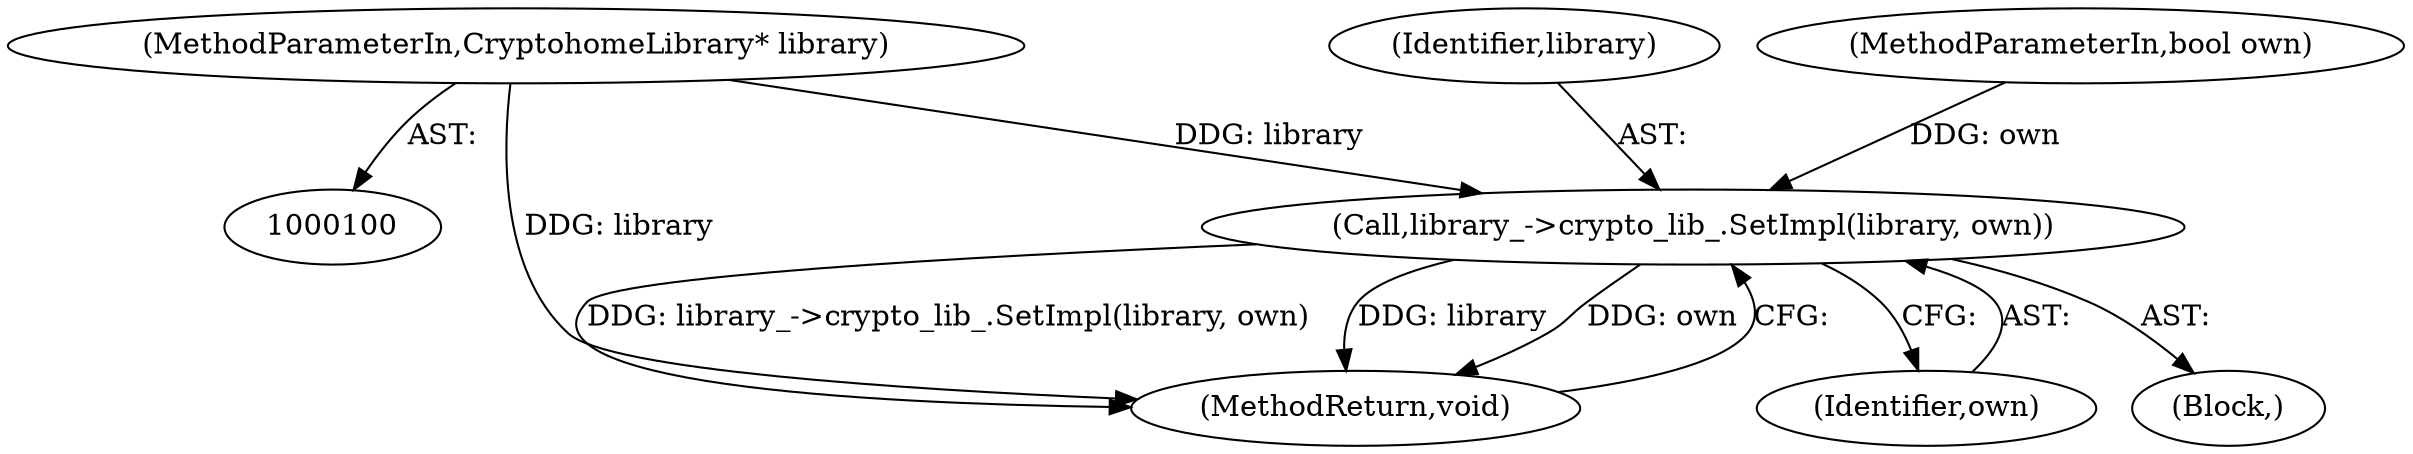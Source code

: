 digraph "1_Chrome_b3ae5db129f88dae153880e84bdabea8ce2ca89b_16@pointer" {
"1000101" [label="(MethodParameterIn,CryptohomeLibrary* library)"];
"1000104" [label="(Call,library_->crypto_lib_.SetImpl(library, own))"];
"1000104" [label="(Call,library_->crypto_lib_.SetImpl(library, own))"];
"1000103" [label="(Block,)"];
"1000105" [label="(Identifier,library)"];
"1000101" [label="(MethodParameterIn,CryptohomeLibrary* library)"];
"1000107" [label="(MethodReturn,void)"];
"1000106" [label="(Identifier,own)"];
"1000102" [label="(MethodParameterIn,bool own)"];
"1000101" -> "1000100"  [label="AST: "];
"1000101" -> "1000107"  [label="DDG: library"];
"1000101" -> "1000104"  [label="DDG: library"];
"1000104" -> "1000103"  [label="AST: "];
"1000104" -> "1000106"  [label="CFG: "];
"1000105" -> "1000104"  [label="AST: "];
"1000106" -> "1000104"  [label="AST: "];
"1000107" -> "1000104"  [label="CFG: "];
"1000104" -> "1000107"  [label="DDG: library_->crypto_lib_.SetImpl(library, own)"];
"1000104" -> "1000107"  [label="DDG: library"];
"1000104" -> "1000107"  [label="DDG: own"];
"1000102" -> "1000104"  [label="DDG: own"];
}
